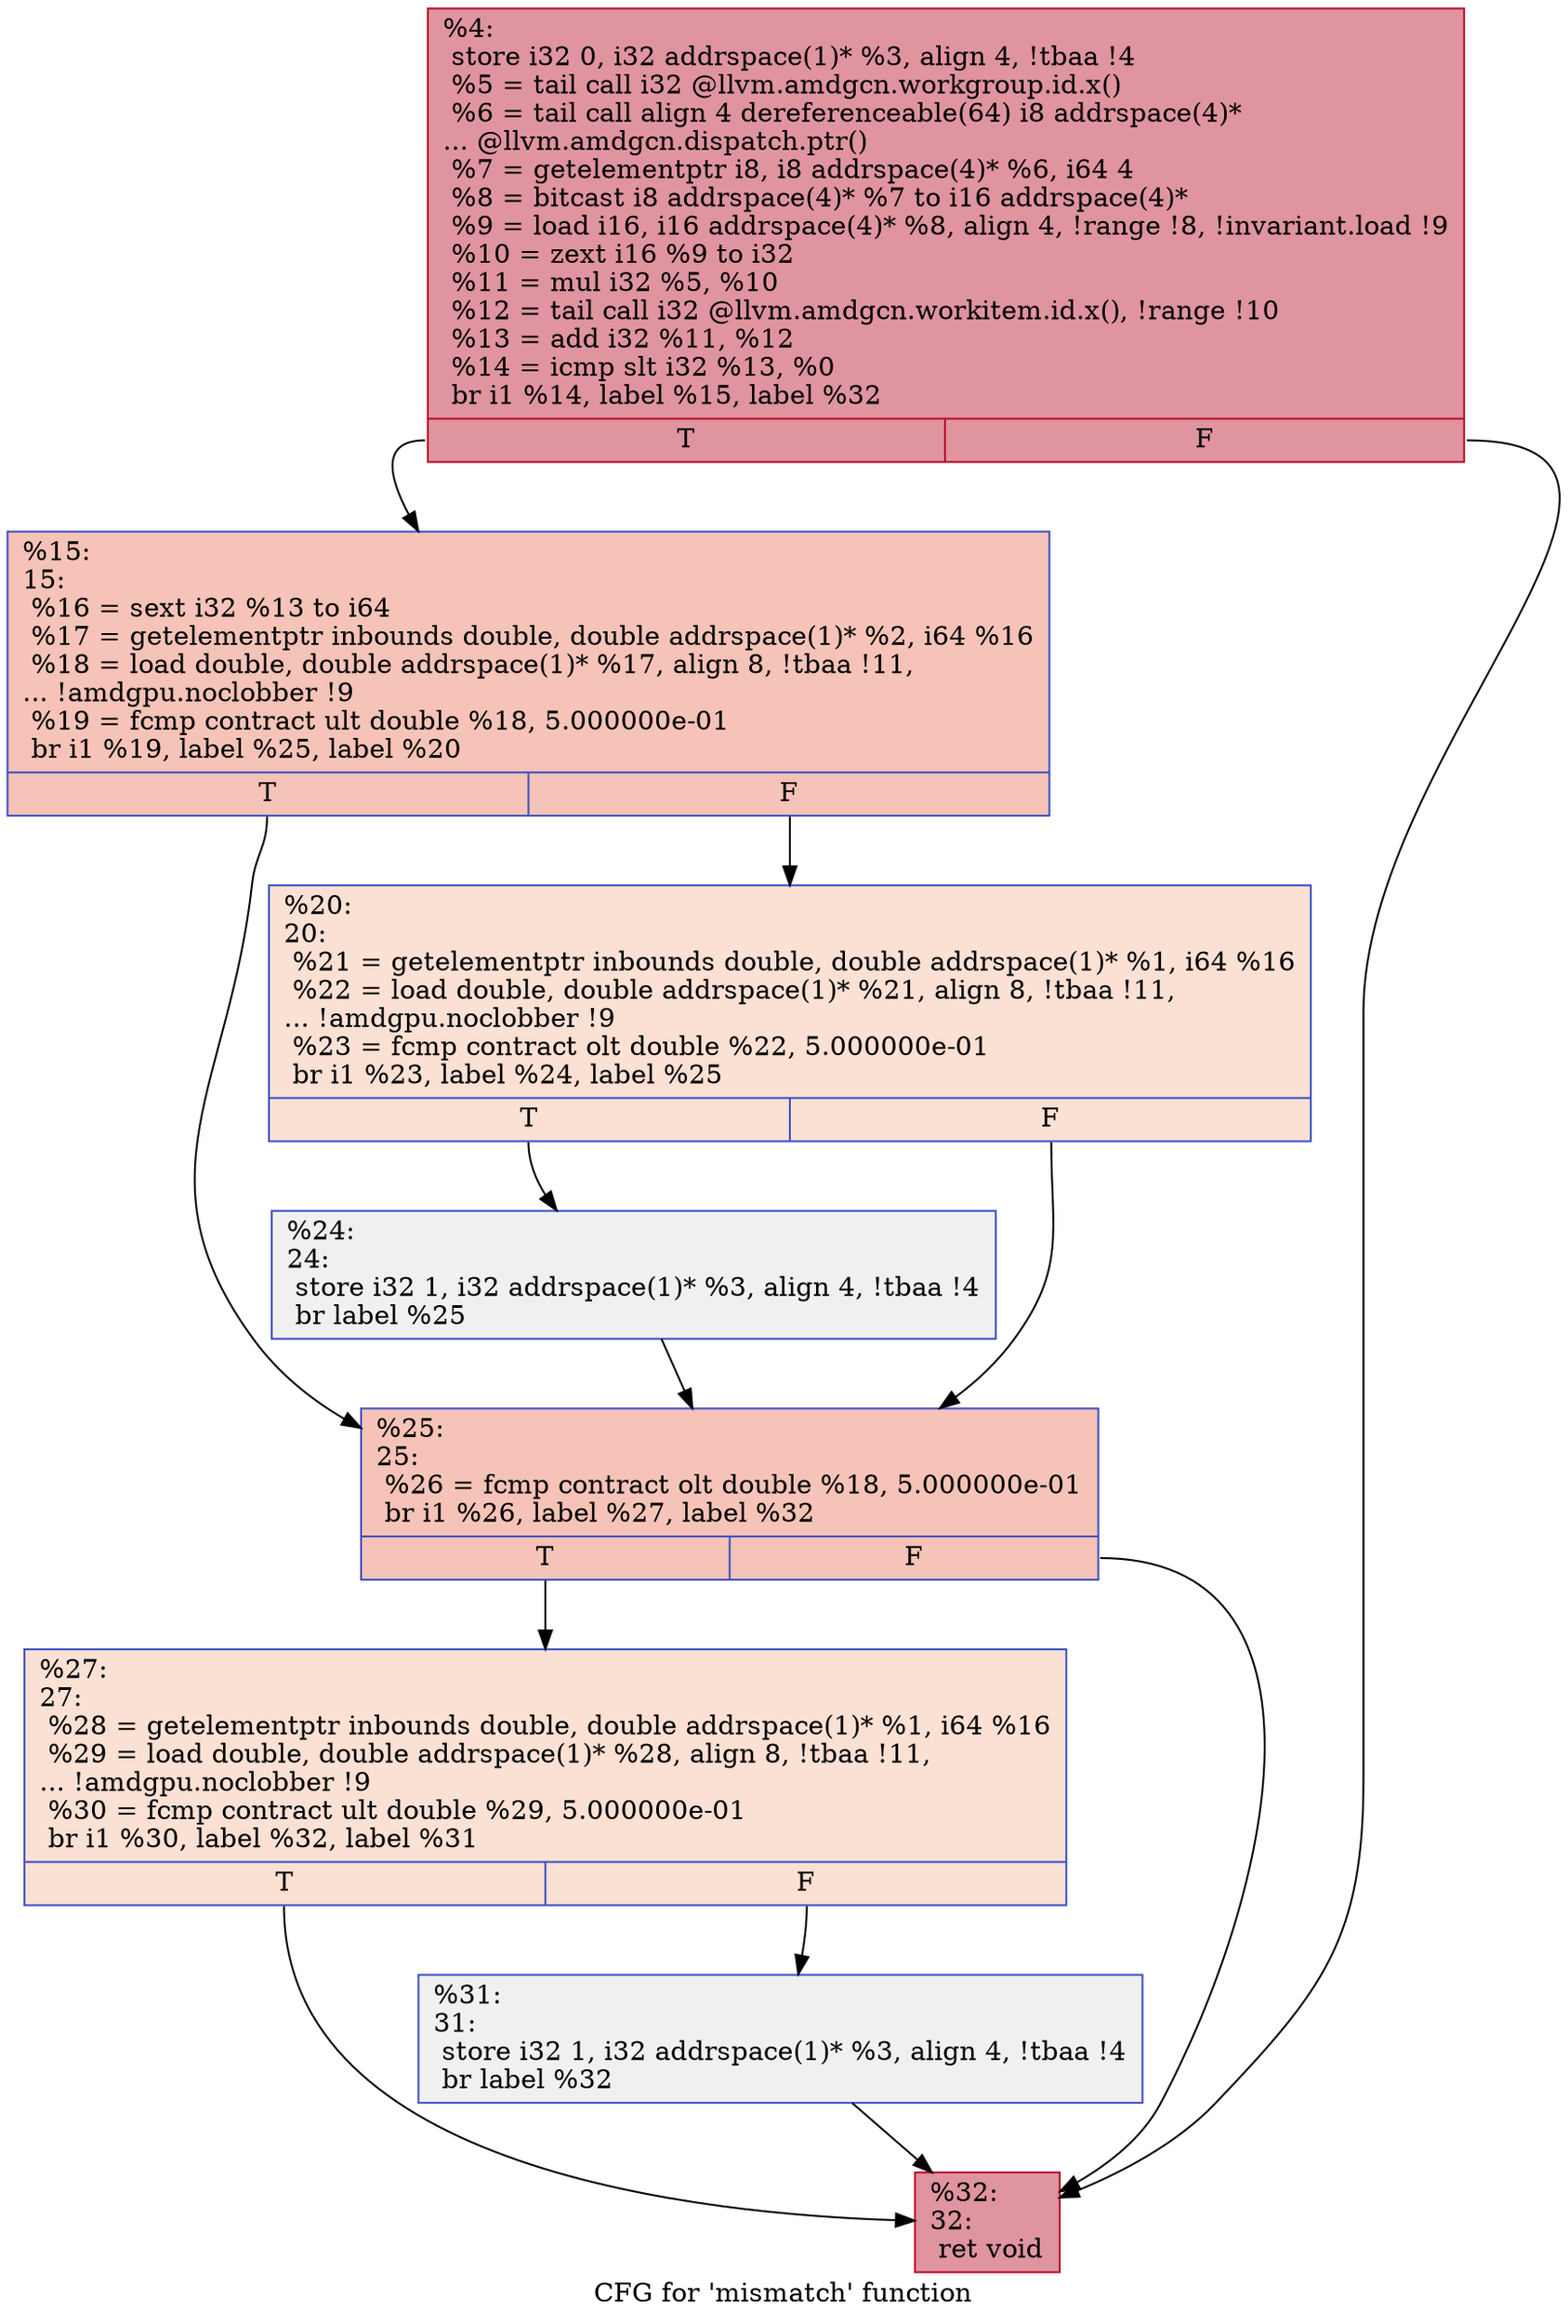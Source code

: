 digraph "CFG for 'mismatch' function" {
	label="CFG for 'mismatch' function";

	Node0x5892480 [shape=record,color="#b70d28ff", style=filled, fillcolor="#b70d2870",label="{%4:\l  store i32 0, i32 addrspace(1)* %3, align 4, !tbaa !4\l  %5 = tail call i32 @llvm.amdgcn.workgroup.id.x()\l  %6 = tail call align 4 dereferenceable(64) i8 addrspace(4)*\l... @llvm.amdgcn.dispatch.ptr()\l  %7 = getelementptr i8, i8 addrspace(4)* %6, i64 4\l  %8 = bitcast i8 addrspace(4)* %7 to i16 addrspace(4)*\l  %9 = load i16, i16 addrspace(4)* %8, align 4, !range !8, !invariant.load !9\l  %10 = zext i16 %9 to i32\l  %11 = mul i32 %5, %10\l  %12 = tail call i32 @llvm.amdgcn.workitem.id.x(), !range !10\l  %13 = add i32 %11, %12\l  %14 = icmp slt i32 %13, %0\l  br i1 %14, label %15, label %32\l|{<s0>T|<s1>F}}"];
	Node0x5892480:s0 -> Node0x5894590;
	Node0x5892480:s1 -> Node0x5894620;
	Node0x5894590 [shape=record,color="#3d50c3ff", style=filled, fillcolor="#e8765c70",label="{%15:\l15:                                               \l  %16 = sext i32 %13 to i64\l  %17 = getelementptr inbounds double, double addrspace(1)* %2, i64 %16\l  %18 = load double, double addrspace(1)* %17, align 8, !tbaa !11,\l... !amdgpu.noclobber !9\l  %19 = fcmp contract ult double %18, 5.000000e-01\l  br i1 %19, label %25, label %20\l|{<s0>T|<s1>F}}"];
	Node0x5894590:s0 -> Node0x5895bf0;
	Node0x5894590:s1 -> Node0x5895c80;
	Node0x5895c80 [shape=record,color="#3d50c3ff", style=filled, fillcolor="#f7b99e70",label="{%20:\l20:                                               \l  %21 = getelementptr inbounds double, double addrspace(1)* %1, i64 %16\l  %22 = load double, double addrspace(1)* %21, align 8, !tbaa !11,\l... !amdgpu.noclobber !9\l  %23 = fcmp contract olt double %22, 5.000000e-01\l  br i1 %23, label %24, label %25\l|{<s0>T|<s1>F}}"];
	Node0x5895c80:s0 -> Node0x5896570;
	Node0x5895c80:s1 -> Node0x5895bf0;
	Node0x5896570 [shape=record,color="#3d50c3ff", style=filled, fillcolor="#dedcdb70",label="{%24:\l24:                                               \l  store i32 1, i32 addrspace(1)* %3, align 4, !tbaa !4\l  br label %25\l}"];
	Node0x5896570 -> Node0x5895bf0;
	Node0x5895bf0 [shape=record,color="#3d50c3ff", style=filled, fillcolor="#e8765c70",label="{%25:\l25:                                               \l  %26 = fcmp contract olt double %18, 5.000000e-01\l  br i1 %26, label %27, label %32\l|{<s0>T|<s1>F}}"];
	Node0x5895bf0:s0 -> Node0x5896e50;
	Node0x5895bf0:s1 -> Node0x5894620;
	Node0x5896e50 [shape=record,color="#3d50c3ff", style=filled, fillcolor="#f7b99e70",label="{%27:\l27:                                               \l  %28 = getelementptr inbounds double, double addrspace(1)* %1, i64 %16\l  %29 = load double, double addrspace(1)* %28, align 8, !tbaa !11,\l... !amdgpu.noclobber !9\l  %30 = fcmp contract ult double %29, 5.000000e-01\l  br i1 %30, label %32, label %31\l|{<s0>T|<s1>F}}"];
	Node0x5896e50:s0 -> Node0x5894620;
	Node0x5896e50:s1 -> Node0x58970f0;
	Node0x58970f0 [shape=record,color="#3d50c3ff", style=filled, fillcolor="#dedcdb70",label="{%31:\l31:                                               \l  store i32 1, i32 addrspace(1)* %3, align 4, !tbaa !4\l  br label %32\l}"];
	Node0x58970f0 -> Node0x5894620;
	Node0x5894620 [shape=record,color="#b70d28ff", style=filled, fillcolor="#b70d2870",label="{%32:\l32:                                               \l  ret void\l}"];
}

